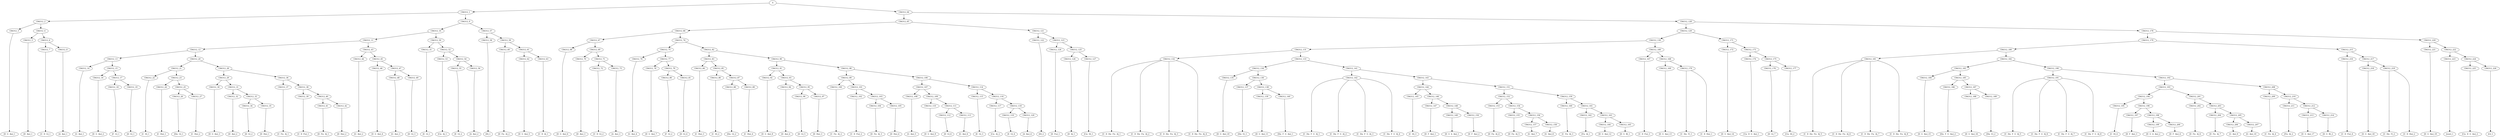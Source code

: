 digraph sample{
"S" -> "C84312_1";
"C84312_1" -> "C84312_2";
"C84312_2" -> "C84312_3";
"C84312_3" -> "[D  G  Ais]_1";
"C84312_2" -> "C84312_4";
"C84312_4" -> "C84312_5";
"C84312_5" -> "[D  Ais]_1";
"C84312_4" -> "C84312_6";
"C84312_6" -> "C84312_7";
"C84312_7" -> "[C  D  G]_1";
"C84312_6" -> "C84312_8";
"C84312_8" -> "[A  Ais]_1";
"C84312_1" -> "C84312_9";
"C84312_9" -> "C84312_10";
"C84312_10" -> "C84312_11";
"C84312_11" -> "C84312_12";
"C84312_12" -> "C84312_13";
"C84312_13" -> "C84312_14";
"C84312_14" -> "[G  Ais]_1";
"C84312_13" -> "C84312_15";
"C84312_15" -> "C84312_16";
"C84312_16" -> "[D  G  Ais]_2";
"C84312_15" -> "C84312_17";
"C84312_17" -> "C84312_18";
"C84312_18" -> "[F  G]_1";
"C84312_17" -> "C84312_19";
"C84312_19" -> "[D  G]_1";
"C84312_12" -> "C84312_20";
"C84312_20" -> "C84312_21";
"C84312_21" -> "C84312_22";
"C84312_22" -> "[C  D]_1";
"C84312_21" -> "C84312_23";
"C84312_23" -> "C84312_24";
"C84312_24" -> "[C  Dis]_1";
"C84312_23" -> "C84312_25";
"C84312_25" -> "C84312_26";
"C84312_26" -> "[Dis  G]_1";
"C84312_25" -> "C84312_27";
"C84312_27" -> "[C  Dis]_2";
"C84312_20" -> "C84312_28";
"C84312_28" -> "C84312_29";
"C84312_29" -> "C84312_30";
"C84312_30" -> "[D  G  Ais]_3";
"C84312_29" -> "C84312_31";
"C84312_31" -> "C84312_32";
"C84312_32" -> "[D  Ais]_2";
"C84312_31" -> "C84312_33";
"C84312_33" -> "C84312_34";
"C84312_34" -> "[D  G]_2";
"C84312_33" -> "C84312_35";
"C84312_35" -> "[D  Dis]_1";
"C84312_28" -> "C84312_36";
"C84312_36" -> "C84312_37";
"C84312_37" -> "[C  Fis  A]_1";
"C84312_36" -> "C84312_38";
"C84312_38" -> "C84312_39";
"C84312_39" -> "[C  D  Fis]_1";
"C84312_38" -> "C84312_40";
"C84312_40" -> "C84312_41";
"C84312_41" -> "[D  Fis  A]_1";
"C84312_40" -> "C84312_42";
"C84312_42" -> "[D  Dis]_2";
"C84312_11" -> "C84312_43";
"C84312_43" -> "C84312_44";
"C84312_44" -> "[G  Ais]_2";
"C84312_43" -> "C84312_45";
"C84312_45" -> "C84312_46";
"C84312_46" -> "[D  G  Ais]_4";
"C84312_45" -> "C84312_47";
"C84312_47" -> "C84312_48";
"C84312_48" -> "[G  Ais]_3";
"C84312_47" -> "C84312_49";
"C84312_49" -> "[D  G]_3";
"C84312_10" -> "C84312_50";
"C84312_50" -> "C84312_51";
"C84312_51" -> "[E  G]_1";
"C84312_50" -> "C84312_52";
"C84312_52" -> "C84312_53";
"C84312_53" -> "[Cis  A]_1";
"C84312_52" -> "C84312_54";
"C84312_54" -> "C84312_55";
"C84312_55" -> "[E  G]_2";
"C84312_54" -> "C84312_56";
"C84312_56" -> "[A  Ais]_2";
"C84312_9" -> "C84312_57";
"C84312_57" -> "C84312_58";
"C84312_58" -> "[D]_1";
"C84312_57" -> "C84312_59";
"C84312_59" -> "C84312_60";
"C84312_60" -> "[D  Fis  A]_2";
"C84312_59" -> "C84312_61";
"C84312_61" -> "C84312_62";
"C84312_62" -> "[D  G  Ais]_5";
"C84312_61" -> "C84312_63";
"C84312_63" -> "[C  D  A]_1";
"S" -> "C84312_64";
"C84312_64" -> "C84312_65";
"C84312_65" -> "C84312_66";
"C84312_66" -> "C84312_67";
"C84312_67" -> "C84312_68";
"C84312_68" -> "[D  G  Ais]_6";
"C84312_67" -> "C84312_69";
"C84312_69" -> "C84312_70";
"C84312_70" -> "[D  Ais]_3";
"C84312_69" -> "C84312_71";
"C84312_71" -> "C84312_72";
"C84312_72" -> "[C  D  G]_2";
"C84312_71" -> "C84312_73";
"C84312_73" -> "[A  Ais]_3";
"C84312_66" -> "C84312_74";
"C84312_74" -> "C84312_75";
"C84312_75" -> "C84312_76";
"C84312_76" -> "[G  Ais]_4";
"C84312_75" -> "C84312_77";
"C84312_77" -> "C84312_78";
"C84312_78" -> "[D  G  Ais]_7";
"C84312_77" -> "C84312_79";
"C84312_79" -> "C84312_80";
"C84312_80" -> "[F  G]_2";
"C84312_79" -> "C84312_81";
"C84312_81" -> "[D  G]_4";
"C84312_74" -> "C84312_82";
"C84312_82" -> "C84312_83";
"C84312_83" -> "C84312_84";
"C84312_84" -> "[C  Dis]_3";
"C84312_83" -> "C84312_85";
"C84312_85" -> "C84312_86";
"C84312_86" -> "[C  D]_2";
"C84312_85" -> "C84312_87";
"C84312_87" -> "C84312_88";
"C84312_88" -> "[Dis  G]_2";
"C84312_87" -> "C84312_89";
"C84312_89" -> "[C  Dis]_4";
"C84312_82" -> "C84312_90";
"C84312_90" -> "C84312_91";
"C84312_91" -> "C84312_92";
"C84312_92" -> "[D  G  Ais]_8";
"C84312_91" -> "C84312_93";
"C84312_93" -> "C84312_94";
"C84312_94" -> "[D  Ais]_4";
"C84312_93" -> "C84312_95";
"C84312_95" -> "C84312_96";
"C84312_96" -> "[D  G]_5";
"C84312_95" -> "C84312_97";
"C84312_97" -> "[D  Dis]_3";
"C84312_90" -> "C84312_98";
"C84312_98" -> "C84312_99";
"C84312_99" -> "C84312_100";
"C84312_100" -> "[C  Fis  A]_2";
"C84312_99" -> "C84312_101";
"C84312_101" -> "C84312_102";
"C84312_102" -> "[C  D  Fis]_2";
"C84312_101" -> "C84312_103";
"C84312_103" -> "C84312_104";
"C84312_104" -> "[D  Fis  A]_3";
"C84312_103" -> "C84312_105";
"C84312_105" -> "[D  Dis]_4";
"C84312_98" -> "C84312_106";
"C84312_106" -> "C84312_107";
"C84312_107" -> "C84312_108";
"C84312_108" -> "[G  Ais]_5";
"C84312_107" -> "C84312_109";
"C84312_109" -> "C84312_110";
"C84312_110" -> "[D  G  Ais]_9";
"C84312_109" -> "C84312_111";
"C84312_111" -> "C84312_112";
"C84312_112" -> "[D  G]_6";
"C84312_111" -> "C84312_113";
"C84312_113" -> "[G  Ais]_6";
"C84312_106" -> "C84312_114";
"C84312_114" -> "C84312_115";
"C84312_115" -> "[E  G]_3";
"C84312_114" -> "C84312_116";
"C84312_116" -> "C84312_117";
"C84312_117" -> "[Cis  A]_2";
"C84312_116" -> "C84312_118";
"C84312_118" -> "C84312_119";
"C84312_119" -> "[E  G]_4";
"C84312_118" -> "C84312_120";
"C84312_120" -> "[A  Ais]_4";
"C84312_65" -> "C84312_121";
"C84312_121" -> "C84312_122";
"C84312_122" -> "[D]_2";
"C84312_121" -> "C84312_123";
"C84312_123" -> "C84312_124";
"C84312_124" -> "[D  Fis]_1";
"C84312_123" -> "C84312_125";
"C84312_125" -> "C84312_126";
"C84312_126" -> "[D  A]_1";
"C84312_125" -> "C84312_127";
"C84312_127" -> "[Cis  D]_1";
"C84312_64" -> "C84312_128";
"C84312_128" -> "C84312_129";
"C84312_129" -> "C84312_130";
"C84312_130" -> "C84312_131";
"C84312_131" -> "C84312_132";
"C84312_132" -> "[C  D  Dis  Fis  A]_1";
"C84312_132" -> "[C  D  Dis  Fis  A]_2";
"C84312_132" -> "[C  D  Dis  Fis  A]_3";
"C84312_132" -> "[C  D  Dis  Fis  A]_4";
"C84312_131" -> "C84312_133";
"C84312_133" -> "C84312_134";
"C84312_134" -> "C84312_135";
"C84312_135" -> "[D  G  Ais]_10";
"C84312_134" -> "C84312_136";
"C84312_136" -> "C84312_137";
"C84312_137" -> "[Dis  E]_1";
"C84312_136" -> "C84312_138";
"C84312_138" -> "C84312_139";
"C84312_139" -> "[D  G  Ais]_11";
"C84312_138" -> "C84312_140";
"C84312_140" -> "[Dis  F  G  Ais]_1";
"C84312_133" -> "C84312_141";
"C84312_141" -> "C84312_142";
"C84312_142" -> "[C  Dis  F  G  A]_1";
"C84312_142" -> "[C  Dis  F  G  A]_2";
"C84312_142" -> "[C  Dis  F  G  A]_3";
"C84312_142" -> "[C  Dis  F  G  A]_4";
"C84312_141" -> "C84312_143";
"C84312_143" -> "C84312_144";
"C84312_144" -> "C84312_145";
"C84312_145" -> "[C  D]_3";
"C84312_144" -> "C84312_146";
"C84312_146" -> "C84312_147";
"C84312_147" -> "[D  F  Ais]_1";
"C84312_146" -> "C84312_148";
"C84312_148" -> "C84312_149";
"C84312_149" -> "[D  G  A  Ais]_1";
"C84312_148" -> "C84312_150";
"C84312_150" -> "[D  F  Ais]_2";
"C84312_143" -> "C84312_151";
"C84312_151" -> "C84312_152";
"C84312_152" -> "C84312_153";
"C84312_153" -> "[D  Fis  A]_4";
"C84312_152" -> "C84312_154";
"C84312_154" -> "C84312_155";
"C84312_155" -> "[D  Fis  A]_5";
"C84312_154" -> "C84312_156";
"C84312_156" -> "C84312_157";
"C84312_157" -> "[G  Ais]_7";
"C84312_156" -> "C84312_158";
"C84312_158" -> "[G  Ais]_8";
"C84312_151" -> "C84312_159";
"C84312_159" -> "C84312_160";
"C84312_160" -> "[C  Fis  A]_3";
"C84312_159" -> "C84312_161";
"C84312_161" -> "C84312_162";
"C84312_162" -> "[Fis  A]_1";
"C84312_161" -> "C84312_163";
"C84312_163" -> "C84312_164";
"C84312_164" -> "[D  G  Ais]_12";
"C84312_163" -> "C84312_165";
"C84312_165" -> "[D  G  B]_1";
"C84312_130" -> "C84312_166";
"C84312_166" -> "C84312_167";
"C84312_167" -> "[C  D  Fis]_3";
"C84312_166" -> "C84312_168";
"C84312_168" -> "C84312_169";
"C84312_169" -> "[D  G  Ais]_13";
"C84312_168" -> "C84312_170";
"C84312_170" -> "[C  Dis  F]_1";
"C84312_170" -> "[C  D  Dis]_1";
"C84312_129" -> "C84312_171";
"C84312_171" -> "C84312_172";
"C84312_172" -> "[D  G  Ais]_14";
"C84312_171" -> "C84312_173";
"C84312_173" -> "C84312_174";
"C84312_174" -> "[Cis  D  G  Ais]_1";
"C84312_173" -> "C84312_175";
"C84312_175" -> "C84312_176";
"C84312_176" -> "[D  G]_7";
"C84312_175" -> "C84312_177";
"C84312_177" -> "[Cis  D]_2";
"C84312_128" -> "C84312_178";
"C84312_178" -> "C84312_179";
"C84312_179" -> "C84312_180";
"C84312_180" -> "C84312_181";
"C84312_181" -> "[C  D  Dis  Fis  A]_5";
"C84312_181" -> "[C  D  Dis  Fis  A]_6";
"C84312_181" -> "[C  D  Dis  Fis  A]_7";
"C84312_181" -> "[C  D  Dis  Fis  A]_8";
"C84312_180" -> "C84312_182";
"C84312_182" -> "C84312_183";
"C84312_183" -> "C84312_184";
"C84312_184" -> "[D  G  Ais]_15";
"C84312_183" -> "C84312_185";
"C84312_185" -> "C84312_186";
"C84312_186" -> "[Dis  F  G  Ais]_2";
"C84312_185" -> "C84312_187";
"C84312_187" -> "C84312_188";
"C84312_188" -> "[D  G  Ais]_16";
"C84312_187" -> "C84312_189";
"C84312_189" -> "[Dis  E]_2";
"C84312_182" -> "C84312_190";
"C84312_190" -> "C84312_191";
"C84312_191" -> "[C  Dis  F  G  A]_5";
"C84312_191" -> "[C  Dis  F  G  A]_6";
"C84312_191" -> "[C  Dis  F  G  A]_7";
"C84312_191" -> "[C  Dis  F  G  A]_8";
"C84312_190" -> "C84312_192";
"C84312_192" -> "C84312_193";
"C84312_193" -> "C84312_194";
"C84312_194" -> "C84312_195";
"C84312_195" -> "[C  D]_4";
"C84312_194" -> "C84312_196";
"C84312_196" -> "C84312_197";
"C84312_197" -> "[D  F  Ais]_3";
"C84312_196" -> "C84312_198";
"C84312_198" -> "C84312_199";
"C84312_199" -> "[D  G  A  Ais]_2";
"C84312_198" -> "C84312_200";
"C84312_200" -> "[D  F  Ais]_4";
"C84312_193" -> "C84312_201";
"C84312_201" -> "C84312_202";
"C84312_202" -> "[D  Fis  A]_6";
"C84312_201" -> "C84312_203";
"C84312_203" -> "C84312_204";
"C84312_204" -> "[D  Fis  A]_7";
"C84312_203" -> "C84312_205";
"C84312_205" -> "C84312_206";
"C84312_206" -> "[G  Ais]_9";
"C84312_205" -> "C84312_207";
"C84312_207" -> "[G  Ais]_10";
"C84312_192" -> "C84312_208";
"C84312_208" -> "C84312_209";
"C84312_209" -> "[C  Fis  A]_4";
"C84312_208" -> "C84312_210";
"C84312_210" -> "C84312_211";
"C84312_211" -> "[Fis  A]_2";
"C84312_210" -> "C84312_212";
"C84312_212" -> "C84312_213";
"C84312_213" -> "[D  G  Ais]_17";
"C84312_212" -> "C84312_214";
"C84312_214" -> "[D  G  B]_2";
"C84312_179" -> "C84312_215";
"C84312_215" -> "C84312_216";
"C84312_216" -> "[C  D  Fis]_4";
"C84312_215" -> "C84312_217";
"C84312_217" -> "C84312_218";
"C84312_218" -> "[D  G  Ais]_18";
"C84312_217" -> "C84312_219";
"C84312_219" -> "[C  Dis  F]_2";
"C84312_219" -> "[C  D  Dis]_2";
"C84312_178" -> "C84312_220";
"C84312_220" -> "C84312_221";
"C84312_221" -> "[D  G  Ais]_19";
"C84312_220" -> "C84312_222";
"C84312_222" -> "C84312_223";
"C84312_223" -> "[rest]_1";
"C84312_222" -> "C84312_224";
"C84312_224" -> "C84312_225";
"C84312_225" -> "[Cis  D  G  Ais]_2";
"C84312_224" -> "C84312_226";
"C84312_226" -> "[G]_1";

{rank = min; "S";}
{rank = same; "C84312_1"; "C84312_64";}
{rank = same; "C84312_2"; "C84312_9"; "C84312_65"; "C84312_128";}
{rank = same; "C84312_3"; "C84312_4"; "C84312_10"; "C84312_57"; "C84312_66"; "C84312_121"; "C84312_129"; "C84312_178";}
{rank = same; "C84312_5"; "C84312_6"; "C84312_11"; "C84312_50"; "C84312_58"; "C84312_59"; "C84312_67"; "C84312_74"; "C84312_122"; "C84312_123"; "C84312_130"; "C84312_171"; "C84312_179"; "C84312_220";}
{rank = same; "C84312_7"; "C84312_8"; "C84312_12"; "C84312_43"; "C84312_51"; "C84312_52"; "C84312_60"; "C84312_61"; "C84312_68"; "C84312_69"; "C84312_75"; "C84312_82"; "C84312_124"; "C84312_125"; "C84312_131"; "C84312_166"; "C84312_172"; "C84312_173"; "C84312_180"; "C84312_215"; "C84312_221"; "C84312_222";}
{rank = same; "C84312_13"; "C84312_20"; "C84312_44"; "C84312_45"; "C84312_53"; "C84312_54"; "C84312_62"; "C84312_63"; "C84312_70"; "C84312_71"; "C84312_76"; "C84312_77"; "C84312_83"; "C84312_90"; "C84312_126"; "C84312_127"; "C84312_132"; "C84312_133"; "C84312_167"; "C84312_168"; "C84312_174"; "C84312_175"; "C84312_181"; "C84312_182"; "C84312_216"; "C84312_217"; "C84312_223"; "C84312_224";}
{rank = same; "C84312_14"; "C84312_15"; "C84312_21"; "C84312_28"; "C84312_46"; "C84312_47"; "C84312_55"; "C84312_56"; "C84312_72"; "C84312_73"; "C84312_78"; "C84312_79"; "C84312_84"; "C84312_85"; "C84312_91"; "C84312_98"; "C84312_134"; "C84312_141"; "C84312_169"; "C84312_170"; "C84312_176"; "C84312_177"; "C84312_183"; "C84312_190"; "C84312_218"; "C84312_219"; "C84312_225"; "C84312_226";}
{rank = same; "C84312_16"; "C84312_17"; "C84312_22"; "C84312_23"; "C84312_29"; "C84312_36"; "C84312_48"; "C84312_49"; "C84312_80"; "C84312_81"; "C84312_86"; "C84312_87"; "C84312_92"; "C84312_93"; "C84312_99"; "C84312_106"; "C84312_135"; "C84312_136"; "C84312_142"; "C84312_143"; "C84312_184"; "C84312_185"; "C84312_191"; "C84312_192";}
{rank = same; "C84312_18"; "C84312_19"; "C84312_24"; "C84312_25"; "C84312_30"; "C84312_31"; "C84312_37"; "C84312_38"; "C84312_88"; "C84312_89"; "C84312_94"; "C84312_95"; "C84312_100"; "C84312_101"; "C84312_107"; "C84312_114"; "C84312_137"; "C84312_138"; "C84312_144"; "C84312_151"; "C84312_186"; "C84312_187"; "C84312_193"; "C84312_208";}
{rank = same; "C84312_26"; "C84312_27"; "C84312_32"; "C84312_33"; "C84312_39"; "C84312_40"; "C84312_96"; "C84312_97"; "C84312_102"; "C84312_103"; "C84312_108"; "C84312_109"; "C84312_115"; "C84312_116"; "C84312_139"; "C84312_140"; "C84312_145"; "C84312_146"; "C84312_152"; "C84312_159"; "C84312_188"; "C84312_189"; "C84312_194"; "C84312_201"; "C84312_209"; "C84312_210";}
{rank = same; "C84312_34"; "C84312_35"; "C84312_41"; "C84312_42"; "C84312_104"; "C84312_105"; "C84312_110"; "C84312_111"; "C84312_117"; "C84312_118"; "C84312_147"; "C84312_148"; "C84312_153"; "C84312_154"; "C84312_160"; "C84312_161"; "C84312_195"; "C84312_196"; "C84312_202"; "C84312_203"; "C84312_211"; "C84312_212";}
{rank = same; "C84312_112"; "C84312_113"; "C84312_119"; "C84312_120"; "C84312_149"; "C84312_150"; "C84312_155"; "C84312_156"; "C84312_162"; "C84312_163"; "C84312_197"; "C84312_198"; "C84312_204"; "C84312_205"; "C84312_213"; "C84312_214";}
{rank = same; "C84312_157"; "C84312_158"; "C84312_164"; "C84312_165"; "C84312_199"; "C84312_200"; "C84312_206"; "C84312_207";}
{rank = same; "[A  Ais]_1"; "[A  Ais]_2"; "[A  Ais]_3"; "[A  Ais]_4"; "[C  D  A]_1"; "[C  D  Dis  Fis  A]_1"; "[C  D  Dis  Fis  A]_2"; "[C  D  Dis  Fis  A]_3"; "[C  D  Dis  Fis  A]_4"; "[C  D  Dis  Fis  A]_5"; "[C  D  Dis  Fis  A]_6"; "[C  D  Dis  Fis  A]_7"; "[C  D  Dis  Fis  A]_8"; "[C  D  Dis]_1"; "[C  D  Dis]_2"; "[C  D  Fis]_1"; "[C  D  Fis]_2"; "[C  D  Fis]_3"; "[C  D  Fis]_4"; "[C  D  G]_1"; "[C  D  G]_2"; "[C  D]_1"; "[C  D]_2"; "[C  D]_3"; "[C  D]_4"; "[C  Dis  F  G  A]_1"; "[C  Dis  F  G  A]_2"; "[C  Dis  F  G  A]_3"; "[C  Dis  F  G  A]_4"; "[C  Dis  F  G  A]_5"; "[C  Dis  F  G  A]_6"; "[C  Dis  F  G  A]_7"; "[C  Dis  F  G  A]_8"; "[C  Dis  F]_1"; "[C  Dis  F]_2"; "[C  Dis]_1"; "[C  Dis]_2"; "[C  Dis]_3"; "[C  Dis]_4"; "[C  Fis  A]_1"; "[C  Fis  A]_2"; "[C  Fis  A]_3"; "[C  Fis  A]_4"; "[Cis  A]_1"; "[Cis  A]_2"; "[Cis  D  G  Ais]_1"; "[Cis  D  G  Ais]_2"; "[Cis  D]_1"; "[Cis  D]_2"; "[D  A]_1"; "[D  Ais]_1"; "[D  Ais]_2"; "[D  Ais]_3"; "[D  Ais]_4"; "[D  Dis]_1"; "[D  Dis]_2"; "[D  Dis]_3"; "[D  Dis]_4"; "[D  F  Ais]_1"; "[D  F  Ais]_2"; "[D  F  Ais]_3"; "[D  F  Ais]_4"; "[D  Fis  A]_1"; "[D  Fis  A]_2"; "[D  Fis  A]_3"; "[D  Fis  A]_4"; "[D  Fis  A]_5"; "[D  Fis  A]_6"; "[D  Fis  A]_7"; "[D  Fis]_1"; "[D  G  A  Ais]_1"; "[D  G  A  Ais]_2"; "[D  G  Ais]_1"; "[D  G  Ais]_2"; "[D  G  Ais]_3"; "[D  G  Ais]_4"; "[D  G  Ais]_5"; "[D  G  Ais]_6"; "[D  G  Ais]_7"; "[D  G  Ais]_8"; "[D  G  Ais]_9"; "[D  G  Ais]_10"; "[D  G  Ais]_11"; "[D  G  Ais]_12"; "[D  G  Ais]_13"; "[D  G  Ais]_14"; "[D  G  Ais]_15"; "[D  G  Ais]_16"; "[D  G  Ais]_17"; "[D  G  Ais]_18"; "[D  G  Ais]_19"; "[D  G  B]_1"; "[D  G  B]_2"; "[D  G]_1"; "[D  G]_2"; "[D  G]_3"; "[D  G]_4"; "[D  G]_5"; "[D  G]_6"; "[D  G]_7"; "[D]_1"; "[D]_2"; "[Dis  E]_1"; "[Dis  E]_2"; "[Dis  F  G  Ais]_1"; "[Dis  F  G  Ais]_2"; "[Dis  G]_1"; "[Dis  G]_2"; "[E  G]_1"; "[E  G]_2"; "[E  G]_3"; "[E  G]_4"; "[F  G]_1"; "[F  G]_2"; "[Fis  A]_1"; "[Fis  A]_2"; "[G  Ais]_1"; "[G  Ais]_2"; "[G  Ais]_3"; "[G  Ais]_4"; "[G  Ais]_5"; "[G  Ais]_6"; "[G  Ais]_7"; "[G  Ais]_8"; "[G  Ais]_9"; "[G  Ais]_10"; "[G]_1"; "[rest]_1";}
}